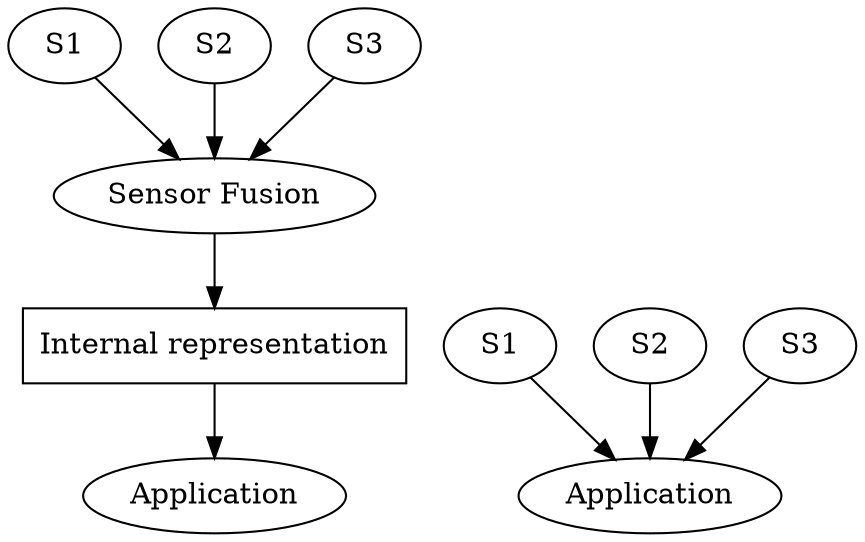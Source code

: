 digraph G {

  subgraph fusion {
    rankdir = BT
    Fusion [label="Sensor Fusion"]
    Repre [label="Internal representation", shape = box]
    Application [label="Application"]
    {S1; S2; S3} -> Fusion -> Repre -> Application
  }

  subgraph integration {
   rankdir = BT
    Application2 [label="Application"]
    T1 [label = "S1"]
    T2 [label = "S2"]
    T3 [label = "S3"]
    {T1; T2; T3} -> Application2
  }

  { rank = same; Application2; Application }
}